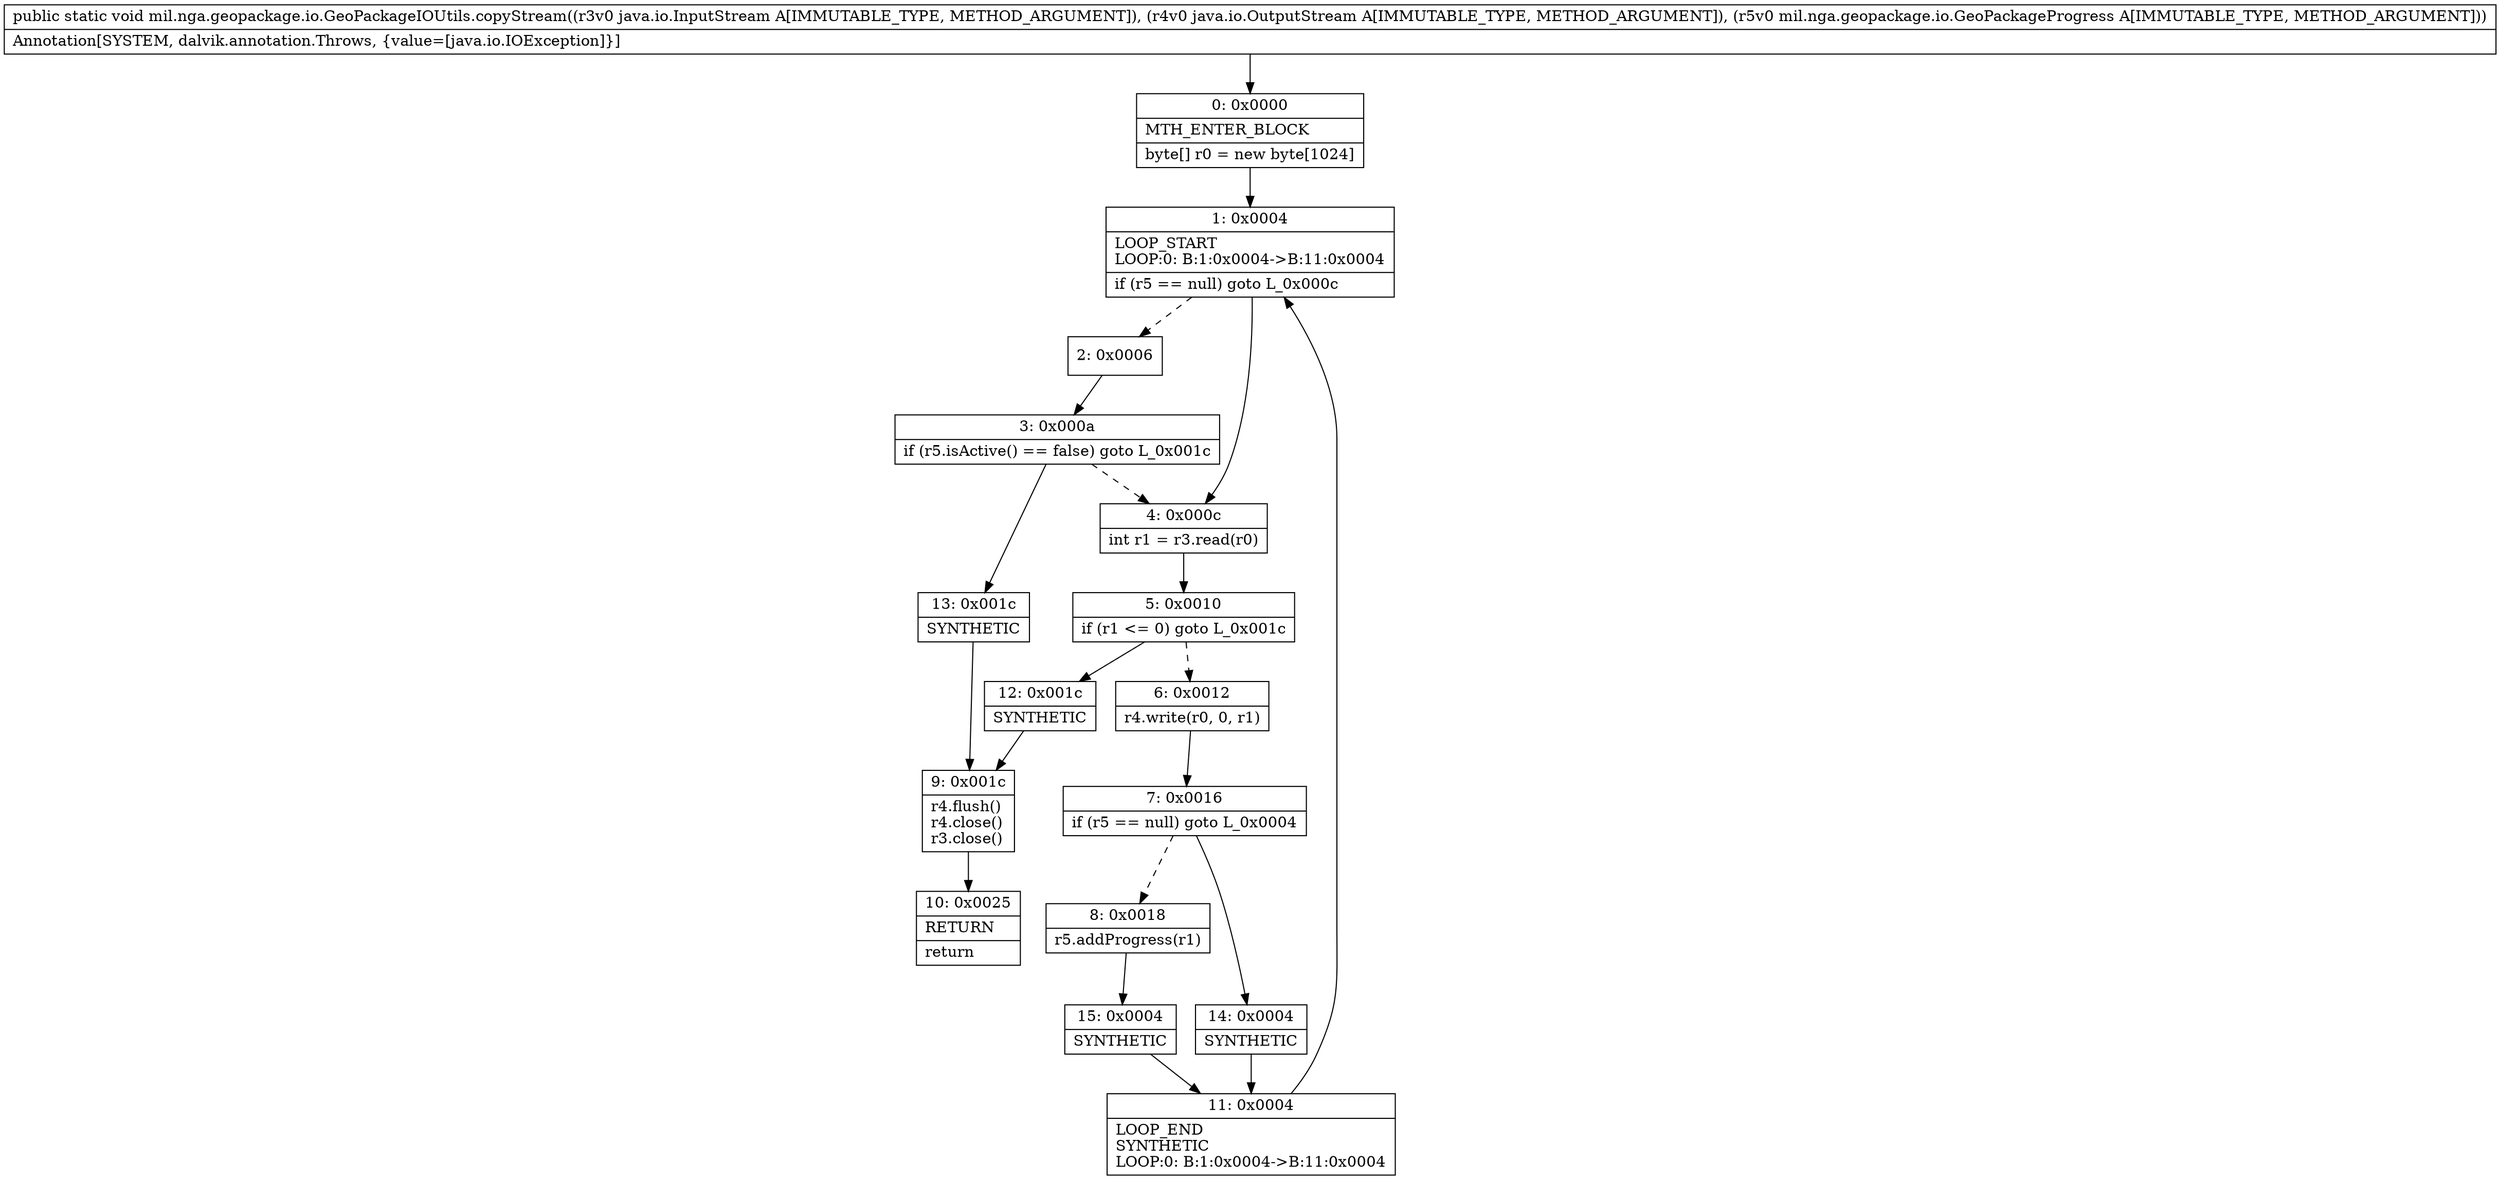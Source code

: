 digraph "CFG formil.nga.geopackage.io.GeoPackageIOUtils.copyStream(Ljava\/io\/InputStream;Ljava\/io\/OutputStream;Lmil\/nga\/geopackage\/io\/GeoPackageProgress;)V" {
Node_0 [shape=record,label="{0\:\ 0x0000|MTH_ENTER_BLOCK\l|byte[] r0 = new byte[1024]\l}"];
Node_1 [shape=record,label="{1\:\ 0x0004|LOOP_START\lLOOP:0: B:1:0x0004\-\>B:11:0x0004\l|if (r5 == null) goto L_0x000c\l}"];
Node_2 [shape=record,label="{2\:\ 0x0006}"];
Node_3 [shape=record,label="{3\:\ 0x000a|if (r5.isActive() == false) goto L_0x001c\l}"];
Node_4 [shape=record,label="{4\:\ 0x000c|int r1 = r3.read(r0)\l}"];
Node_5 [shape=record,label="{5\:\ 0x0010|if (r1 \<= 0) goto L_0x001c\l}"];
Node_6 [shape=record,label="{6\:\ 0x0012|r4.write(r0, 0, r1)\l}"];
Node_7 [shape=record,label="{7\:\ 0x0016|if (r5 == null) goto L_0x0004\l}"];
Node_8 [shape=record,label="{8\:\ 0x0018|r5.addProgress(r1)\l}"];
Node_9 [shape=record,label="{9\:\ 0x001c|r4.flush()\lr4.close()\lr3.close()\l}"];
Node_10 [shape=record,label="{10\:\ 0x0025|RETURN\l|return\l}"];
Node_11 [shape=record,label="{11\:\ 0x0004|LOOP_END\lSYNTHETIC\lLOOP:0: B:1:0x0004\-\>B:11:0x0004\l}"];
Node_12 [shape=record,label="{12\:\ 0x001c|SYNTHETIC\l}"];
Node_13 [shape=record,label="{13\:\ 0x001c|SYNTHETIC\l}"];
Node_14 [shape=record,label="{14\:\ 0x0004|SYNTHETIC\l}"];
Node_15 [shape=record,label="{15\:\ 0x0004|SYNTHETIC\l}"];
MethodNode[shape=record,label="{public static void mil.nga.geopackage.io.GeoPackageIOUtils.copyStream((r3v0 java.io.InputStream A[IMMUTABLE_TYPE, METHOD_ARGUMENT]), (r4v0 java.io.OutputStream A[IMMUTABLE_TYPE, METHOD_ARGUMENT]), (r5v0 mil.nga.geopackage.io.GeoPackageProgress A[IMMUTABLE_TYPE, METHOD_ARGUMENT]))  | Annotation[SYSTEM, dalvik.annotation.Throws, \{value=[java.io.IOException]\}]\l}"];
MethodNode -> Node_0;
Node_0 -> Node_1;
Node_1 -> Node_2[style=dashed];
Node_1 -> Node_4;
Node_2 -> Node_3;
Node_3 -> Node_4[style=dashed];
Node_3 -> Node_13;
Node_4 -> Node_5;
Node_5 -> Node_6[style=dashed];
Node_5 -> Node_12;
Node_6 -> Node_7;
Node_7 -> Node_8[style=dashed];
Node_7 -> Node_14;
Node_8 -> Node_15;
Node_9 -> Node_10;
Node_11 -> Node_1;
Node_12 -> Node_9;
Node_13 -> Node_9;
Node_14 -> Node_11;
Node_15 -> Node_11;
}

